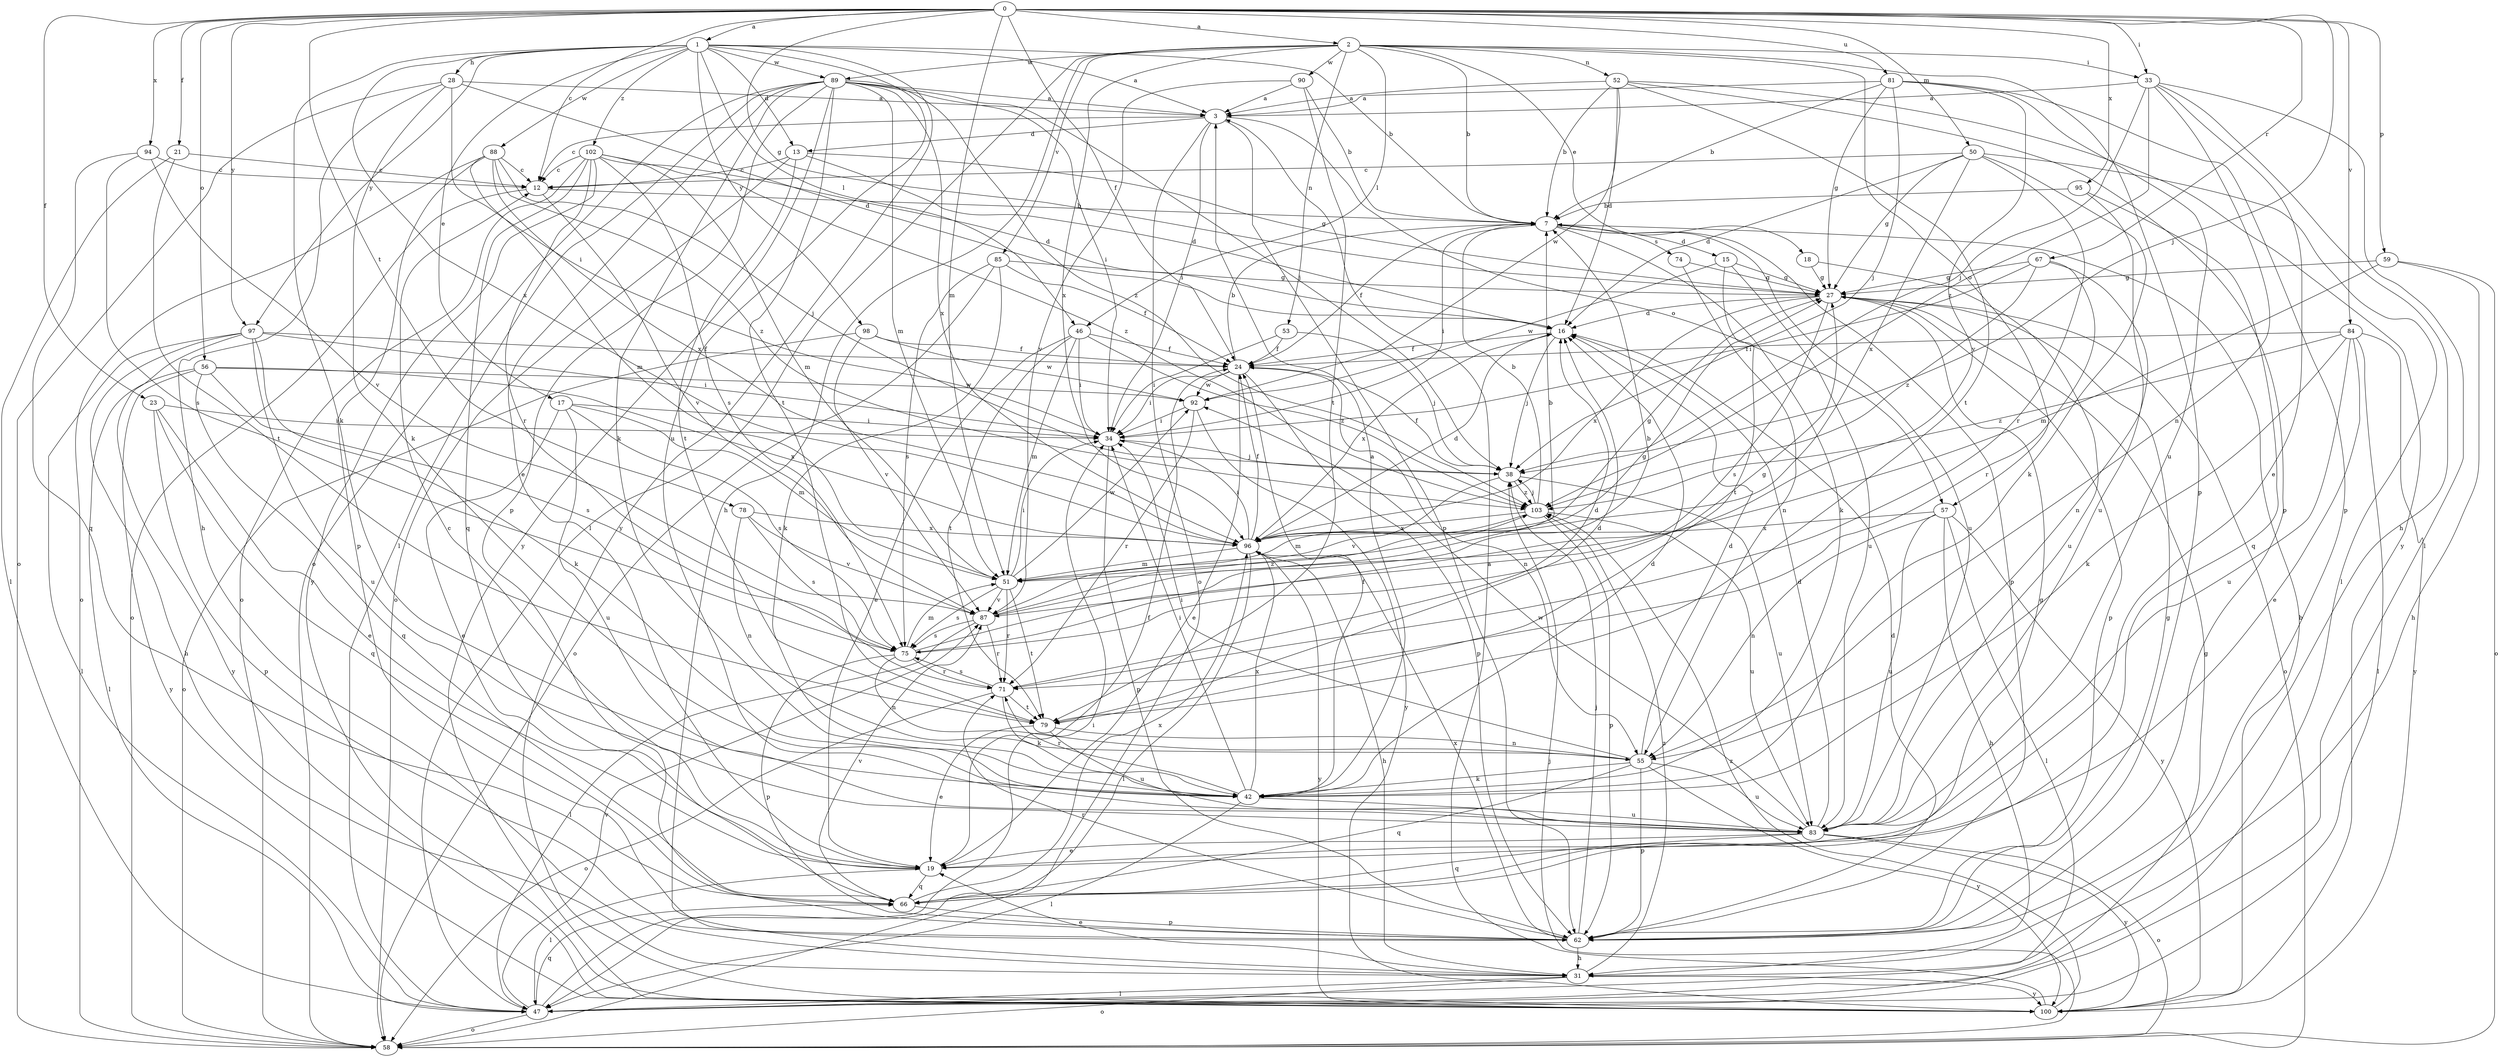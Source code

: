 strict digraph  {
0;
1;
2;
3;
7;
12;
13;
15;
16;
17;
18;
19;
21;
23;
24;
27;
28;
31;
33;
34;
38;
42;
46;
47;
50;
51;
52;
53;
55;
56;
57;
58;
59;
62;
66;
67;
71;
74;
75;
78;
79;
81;
83;
84;
85;
87;
88;
89;
90;
92;
94;
95;
96;
97;
98;
100;
102;
103;
0 -> 1  [label=a];
0 -> 2  [label=a];
0 -> 12  [label=c];
0 -> 21  [label=f];
0 -> 23  [label=f];
0 -> 24  [label=f];
0 -> 27  [label=g];
0 -> 33  [label=i];
0 -> 38  [label=j];
0 -> 50  [label=m];
0 -> 51  [label=m];
0 -> 56  [label=o];
0 -> 59  [label=p];
0 -> 67  [label=r];
0 -> 78  [label=t];
0 -> 81  [label=u];
0 -> 84  [label=v];
0 -> 94  [label=x];
0 -> 95  [label=x];
0 -> 97  [label=y];
1 -> 3  [label=a];
1 -> 7  [label=b];
1 -> 13  [label=d];
1 -> 17  [label=e];
1 -> 28  [label=h];
1 -> 42  [label=k];
1 -> 46  [label=l];
1 -> 83  [label=u];
1 -> 88  [label=w];
1 -> 89  [label=w];
1 -> 96  [label=x];
1 -> 97  [label=y];
1 -> 98  [label=y];
1 -> 100  [label=y];
1 -> 102  [label=z];
2 -> 7  [label=b];
2 -> 18  [label=e];
2 -> 31  [label=h];
2 -> 33  [label=i];
2 -> 46  [label=l];
2 -> 47  [label=l];
2 -> 52  [label=n];
2 -> 53  [label=n];
2 -> 57  [label=o];
2 -> 62  [label=p];
2 -> 85  [label=v];
2 -> 89  [label=w];
2 -> 90  [label=w];
2 -> 96  [label=x];
3 -> 12  [label=c];
3 -> 13  [label=d];
3 -> 34  [label=i];
3 -> 57  [label=o];
3 -> 58  [label=o];
3 -> 62  [label=p];
7 -> 15  [label=d];
7 -> 24  [label=f];
7 -> 34  [label=i];
7 -> 42  [label=k];
7 -> 62  [label=p];
7 -> 74  [label=s];
7 -> 83  [label=u];
12 -> 7  [label=b];
12 -> 58  [label=o];
12 -> 87  [label=v];
13 -> 12  [label=c];
13 -> 16  [label=d];
13 -> 27  [label=g];
13 -> 58  [label=o];
13 -> 79  [label=t];
15 -> 27  [label=g];
15 -> 79  [label=t];
15 -> 83  [label=u];
15 -> 92  [label=w];
16 -> 24  [label=f];
16 -> 38  [label=j];
16 -> 96  [label=x];
17 -> 19  [label=e];
17 -> 34  [label=i];
17 -> 51  [label=m];
17 -> 75  [label=s];
17 -> 83  [label=u];
18 -> 27  [label=g];
18 -> 83  [label=u];
19 -> 12  [label=c];
19 -> 24  [label=f];
19 -> 47  [label=l];
19 -> 66  [label=q];
21 -> 12  [label=c];
21 -> 47  [label=l];
21 -> 79  [label=t];
23 -> 19  [label=e];
23 -> 34  [label=i];
23 -> 62  [label=p];
23 -> 66  [label=q];
24 -> 7  [label=b];
24 -> 19  [label=e];
24 -> 34  [label=i];
24 -> 55  [label=n];
24 -> 62  [label=p];
24 -> 92  [label=w];
27 -> 16  [label=d];
27 -> 58  [label=o];
27 -> 62  [label=p];
27 -> 75  [label=s];
27 -> 96  [label=x];
28 -> 3  [label=a];
28 -> 16  [label=d];
28 -> 31  [label=h];
28 -> 34  [label=i];
28 -> 42  [label=k];
28 -> 58  [label=o];
31 -> 19  [label=e];
31 -> 47  [label=l];
31 -> 58  [label=o];
31 -> 100  [label=y];
31 -> 103  [label=z];
33 -> 3  [label=a];
33 -> 19  [label=e];
33 -> 31  [label=h];
33 -> 38  [label=j];
33 -> 47  [label=l];
33 -> 55  [label=n];
33 -> 103  [label=z];
34 -> 38  [label=j];
34 -> 62  [label=p];
38 -> 24  [label=f];
38 -> 83  [label=u];
38 -> 87  [label=v];
38 -> 103  [label=z];
42 -> 3  [label=a];
42 -> 16  [label=d];
42 -> 24  [label=f];
42 -> 34  [label=i];
42 -> 47  [label=l];
42 -> 71  [label=r];
42 -> 83  [label=u];
42 -> 96  [label=x];
46 -> 19  [label=e];
46 -> 24  [label=f];
46 -> 34  [label=i];
46 -> 51  [label=m];
46 -> 79  [label=t];
46 -> 103  [label=z];
47 -> 27  [label=g];
47 -> 34  [label=i];
47 -> 58  [label=o];
47 -> 66  [label=q];
47 -> 87  [label=v];
50 -> 12  [label=c];
50 -> 16  [label=d];
50 -> 27  [label=g];
50 -> 42  [label=k];
50 -> 47  [label=l];
50 -> 71  [label=r];
50 -> 96  [label=x];
51 -> 7  [label=b];
51 -> 34  [label=i];
51 -> 71  [label=r];
51 -> 75  [label=s];
51 -> 79  [label=t];
51 -> 87  [label=v];
51 -> 92  [label=w];
52 -> 3  [label=a];
52 -> 7  [label=b];
52 -> 16  [label=d];
52 -> 62  [label=p];
52 -> 79  [label=t];
52 -> 92  [label=w];
52 -> 100  [label=y];
53 -> 24  [label=f];
53 -> 34  [label=i];
53 -> 38  [label=j];
55 -> 16  [label=d];
55 -> 34  [label=i];
55 -> 42  [label=k];
55 -> 62  [label=p];
55 -> 66  [label=q];
55 -> 83  [label=u];
55 -> 100  [label=y];
56 -> 47  [label=l];
56 -> 66  [label=q];
56 -> 75  [label=s];
56 -> 92  [label=w];
56 -> 96  [label=x];
56 -> 100  [label=y];
57 -> 31  [label=h];
57 -> 47  [label=l];
57 -> 55  [label=n];
57 -> 83  [label=u];
57 -> 96  [label=x];
57 -> 100  [label=y];
58 -> 38  [label=j];
59 -> 27  [label=g];
59 -> 31  [label=h];
59 -> 51  [label=m];
59 -> 58  [label=o];
62 -> 16  [label=d];
62 -> 27  [label=g];
62 -> 31  [label=h];
62 -> 38  [label=j];
62 -> 71  [label=r];
62 -> 96  [label=x];
66 -> 27  [label=g];
66 -> 62  [label=p];
66 -> 87  [label=v];
66 -> 96  [label=x];
67 -> 27  [label=g];
67 -> 34  [label=i];
67 -> 55  [label=n];
67 -> 71  [label=r];
67 -> 103  [label=z];
71 -> 16  [label=d];
71 -> 42  [label=k];
71 -> 58  [label=o];
71 -> 75  [label=s];
71 -> 79  [label=t];
74 -> 27  [label=g];
74 -> 55  [label=n];
75 -> 7  [label=b];
75 -> 27  [label=g];
75 -> 51  [label=m];
75 -> 55  [label=n];
75 -> 62  [label=p];
75 -> 71  [label=r];
78 -> 55  [label=n];
78 -> 75  [label=s];
78 -> 87  [label=v];
78 -> 96  [label=x];
79 -> 16  [label=d];
79 -> 19  [label=e];
79 -> 55  [label=n];
79 -> 83  [label=u];
81 -> 3  [label=a];
81 -> 7  [label=b];
81 -> 27  [label=g];
81 -> 38  [label=j];
81 -> 62  [label=p];
81 -> 83  [label=u];
81 -> 87  [label=v];
83 -> 16  [label=d];
83 -> 19  [label=e];
83 -> 58  [label=o];
83 -> 66  [label=q];
83 -> 92  [label=w];
83 -> 100  [label=y];
84 -> 19  [label=e];
84 -> 24  [label=f];
84 -> 42  [label=k];
84 -> 47  [label=l];
84 -> 83  [label=u];
84 -> 100  [label=y];
84 -> 103  [label=z];
85 -> 24  [label=f];
85 -> 27  [label=g];
85 -> 42  [label=k];
85 -> 58  [label=o];
85 -> 75  [label=s];
87 -> 27  [label=g];
87 -> 47  [label=l];
87 -> 71  [label=r];
87 -> 75  [label=s];
87 -> 103  [label=z];
88 -> 12  [label=c];
88 -> 38  [label=j];
88 -> 51  [label=m];
88 -> 58  [label=o];
88 -> 62  [label=p];
88 -> 96  [label=x];
88 -> 103  [label=z];
89 -> 3  [label=a];
89 -> 19  [label=e];
89 -> 34  [label=i];
89 -> 38  [label=j];
89 -> 42  [label=k];
89 -> 47  [label=l];
89 -> 51  [label=m];
89 -> 58  [label=o];
89 -> 62  [label=p];
89 -> 79  [label=t];
89 -> 96  [label=x];
89 -> 100  [label=y];
89 -> 103  [label=z];
90 -> 3  [label=a];
90 -> 7  [label=b];
90 -> 79  [label=t];
90 -> 87  [label=v];
92 -> 34  [label=i];
92 -> 71  [label=r];
92 -> 100  [label=y];
94 -> 12  [label=c];
94 -> 66  [label=q];
94 -> 75  [label=s];
94 -> 87  [label=v];
95 -> 7  [label=b];
95 -> 66  [label=q];
95 -> 83  [label=u];
96 -> 16  [label=d];
96 -> 24  [label=f];
96 -> 27  [label=g];
96 -> 31  [label=h];
96 -> 34  [label=i];
96 -> 47  [label=l];
96 -> 51  [label=m];
96 -> 100  [label=y];
97 -> 24  [label=f];
97 -> 31  [label=h];
97 -> 34  [label=i];
97 -> 42  [label=k];
97 -> 47  [label=l];
97 -> 83  [label=u];
97 -> 100  [label=y];
98 -> 24  [label=f];
98 -> 58  [label=o];
98 -> 87  [label=v];
98 -> 92  [label=w];
100 -> 3  [label=a];
100 -> 7  [label=b];
100 -> 103  [label=z];
102 -> 12  [label=c];
102 -> 16  [label=d];
102 -> 51  [label=m];
102 -> 58  [label=o];
102 -> 66  [label=q];
102 -> 71  [label=r];
102 -> 75  [label=s];
102 -> 100  [label=y];
102 -> 103  [label=z];
103 -> 7  [label=b];
103 -> 38  [label=j];
103 -> 51  [label=m];
103 -> 62  [label=p];
103 -> 83  [label=u];
103 -> 96  [label=x];
}
